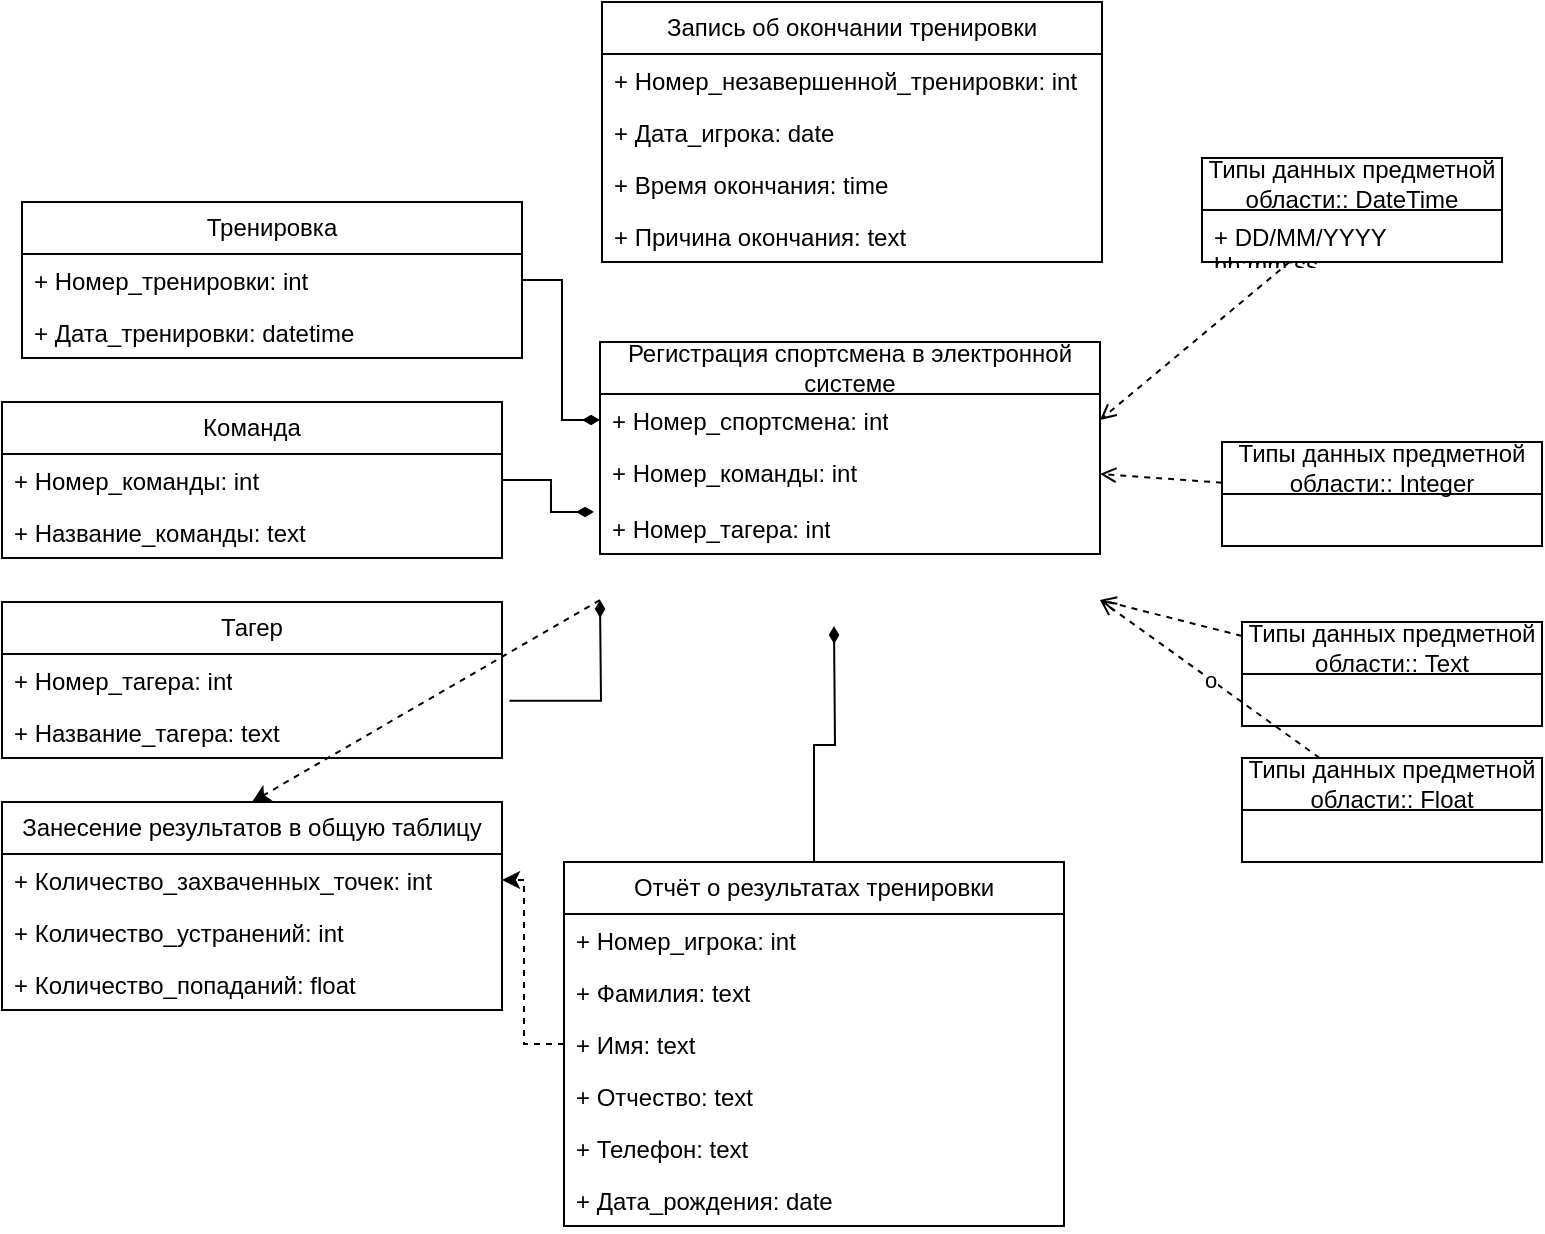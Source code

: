 <mxfile version="22.1.5" type="device">
  <diagram name="Страница — 1" id="0N2E5yAVCk7VVMMOYNrz">
    <mxGraphModel dx="1659" dy="1686" grid="1" gridSize="10" guides="1" tooltips="1" connect="1" arrows="1" fold="1" page="1" pageScale="1" pageWidth="827" pageHeight="1169" math="0" shadow="0">
      <root>
        <mxCell id="0" />
        <mxCell id="1" parent="0" />
        <mxCell id="X2wsfLdv5x8ARD0Ybz9Z-76" style="rounded=0;orthogonalLoop=1;jettySize=auto;html=1;entryX=0.5;entryY=0;entryDx=0;entryDy=0;dashed=1;exitX=0;exitY=0.5;exitDx=0;exitDy=0;" parent="1" target="X2wsfLdv5x8ARD0Ybz9Z-55" edge="1">
          <mxGeometry relative="1" as="geometry">
            <mxPoint x="289" y="239" as="sourcePoint" />
          </mxGeometry>
        </mxCell>
        <mxCell id="X2wsfLdv5x8ARD0Ybz9Z-15" value="Регистрация спортсмена в электронной системе" style="swimlane;fontStyle=0;childLayout=stackLayout;horizontal=1;startSize=26;fillColor=none;horizontalStack=0;resizeParent=1;resizeParentMax=0;resizeLast=0;collapsible=1;marginBottom=0;whiteSpace=wrap;html=1;" parent="1" vertex="1">
          <mxGeometry x="289" y="110" width="250" height="106" as="geometry" />
        </mxCell>
        <mxCell id="X2wsfLdv5x8ARD0Ybz9Z-16" value="+ Номер_спортсмена: int" style="text;strokeColor=none;fillColor=none;align=left;verticalAlign=top;spacingLeft=4;spacingRight=4;overflow=hidden;rotatable=0;points=[[0,0.5],[1,0.5]];portConstraint=eastwest;whiteSpace=wrap;html=1;" parent="X2wsfLdv5x8ARD0Ybz9Z-15" vertex="1">
          <mxGeometry y="26" width="250" height="26" as="geometry" />
        </mxCell>
        <mxCell id="X2wsfLdv5x8ARD0Ybz9Z-54" value="+ Номер_команды: int" style="text;strokeColor=none;fillColor=none;align=left;verticalAlign=top;spacingLeft=4;spacingRight=4;overflow=hidden;rotatable=0;points=[[0,0.5],[1,0.5]];portConstraint=eastwest;whiteSpace=wrap;html=1;" parent="X2wsfLdv5x8ARD0Ybz9Z-15" vertex="1">
          <mxGeometry y="52" width="250" height="28" as="geometry" />
        </mxCell>
        <mxCell id="X2wsfLdv5x8ARD0Ybz9Z-23" value="+ Номер_тагера: int" style="text;strokeColor=none;fillColor=none;align=left;verticalAlign=top;spacingLeft=4;spacingRight=4;overflow=hidden;rotatable=0;points=[[0,0.5],[1,0.5]];portConstraint=eastwest;whiteSpace=wrap;html=1;" parent="X2wsfLdv5x8ARD0Ybz9Z-15" vertex="1">
          <mxGeometry y="80" width="250" height="26" as="geometry" />
        </mxCell>
        <mxCell id="X2wsfLdv5x8ARD0Ybz9Z-27" value="Запись об окончании тренировки" style="swimlane;fontStyle=0;childLayout=stackLayout;horizontal=1;startSize=26;fillColor=none;horizontalStack=0;resizeParent=1;resizeParentMax=0;resizeLast=0;collapsible=1;marginBottom=0;whiteSpace=wrap;html=1;" parent="1" vertex="1">
          <mxGeometry x="290" y="-60" width="250" height="130" as="geometry" />
        </mxCell>
        <mxCell id="X2wsfLdv5x8ARD0Ybz9Z-28" value="+ Номер_незавершенной_тренировки: int" style="text;strokeColor=none;fillColor=none;align=left;verticalAlign=top;spacingLeft=4;spacingRight=4;overflow=hidden;rotatable=0;points=[[0,0.5],[1,0.5]];portConstraint=eastwest;whiteSpace=wrap;html=1;" parent="X2wsfLdv5x8ARD0Ybz9Z-27" vertex="1">
          <mxGeometry y="26" width="250" height="26" as="geometry" />
        </mxCell>
        <mxCell id="X2wsfLdv5x8ARD0Ybz9Z-29" value="+ Дата_игрока: date" style="text;strokeColor=none;fillColor=none;align=left;verticalAlign=top;spacingLeft=4;spacingRight=4;overflow=hidden;rotatable=0;points=[[0,0.5],[1,0.5]];portConstraint=eastwest;whiteSpace=wrap;html=1;" parent="X2wsfLdv5x8ARD0Ybz9Z-27" vertex="1">
          <mxGeometry y="52" width="250" height="26" as="geometry" />
        </mxCell>
        <mxCell id="X2wsfLdv5x8ARD0Ybz9Z-32" value="+ Время окончания: time" style="text;strokeColor=none;fillColor=none;align=left;verticalAlign=top;spacingLeft=4;spacingRight=4;overflow=hidden;rotatable=0;points=[[0,0.5],[1,0.5]];portConstraint=eastwest;whiteSpace=wrap;html=1;" parent="X2wsfLdv5x8ARD0Ybz9Z-27" vertex="1">
          <mxGeometry y="78" width="250" height="26" as="geometry" />
        </mxCell>
        <mxCell id="X2wsfLdv5x8ARD0Ybz9Z-30" value="+ Причина окончания: text" style="text;strokeColor=none;fillColor=none;align=left;verticalAlign=top;spacingLeft=4;spacingRight=4;overflow=hidden;rotatable=0;points=[[0,0.5],[1,0.5]];portConstraint=eastwest;whiteSpace=wrap;html=1;" parent="X2wsfLdv5x8ARD0Ybz9Z-27" vertex="1">
          <mxGeometry y="104" width="250" height="26" as="geometry" />
        </mxCell>
        <mxCell id="X2wsfLdv5x8ARD0Ybz9Z-71" style="edgeStyle=orthogonalEdgeStyle;rounded=0;orthogonalLoop=1;jettySize=auto;html=1;entryX=0.468;entryY=1;entryDx=0;entryDy=0;endArrow=diamondThin;endFill=1;entryPerimeter=0;" parent="1" source="X2wsfLdv5x8ARD0Ybz9Z-34" edge="1">
          <mxGeometry relative="1" as="geometry">
            <mxPoint x="406" y="252" as="targetPoint" />
          </mxGeometry>
        </mxCell>
        <mxCell id="X2wsfLdv5x8ARD0Ybz9Z-72" style="edgeStyle=orthogonalEdgeStyle;rounded=0;orthogonalLoop=1;jettySize=auto;html=1;entryX=1;entryY=0.5;entryDx=0;entryDy=0;dashed=1;" parent="1" source="X2wsfLdv5x8ARD0Ybz9Z-34" target="X2wsfLdv5x8ARD0Ybz9Z-62" edge="1">
          <mxGeometry relative="1" as="geometry" />
        </mxCell>
        <mxCell id="X2wsfLdv5x8ARD0Ybz9Z-34" value="Отчёт о результатах тренировки" style="swimlane;fontStyle=0;childLayout=stackLayout;horizontal=1;startSize=26;fillColor=none;horizontalStack=0;resizeParent=1;resizeParentMax=0;resizeLast=0;collapsible=1;marginBottom=0;whiteSpace=wrap;html=1;" parent="1" vertex="1">
          <mxGeometry x="271" y="370" width="250" height="182" as="geometry" />
        </mxCell>
        <mxCell id="X2wsfLdv5x8ARD0Ybz9Z-35" value="+ Номер_игрока: int" style="text;strokeColor=none;fillColor=none;align=left;verticalAlign=top;spacingLeft=4;spacingRight=4;overflow=hidden;rotatable=0;points=[[0,0.5],[1,0.5]];portConstraint=eastwest;whiteSpace=wrap;html=1;" parent="X2wsfLdv5x8ARD0Ybz9Z-34" vertex="1">
          <mxGeometry y="26" width="250" height="26" as="geometry" />
        </mxCell>
        <mxCell id="X2wsfLdv5x8ARD0Ybz9Z-37" value="+ Фамилия: text" style="text;strokeColor=none;fillColor=none;align=left;verticalAlign=top;spacingLeft=4;spacingRight=4;overflow=hidden;rotatable=0;points=[[0,0.5],[1,0.5]];portConstraint=eastwest;whiteSpace=wrap;html=1;" parent="X2wsfLdv5x8ARD0Ybz9Z-34" vertex="1">
          <mxGeometry y="52" width="250" height="26" as="geometry" />
        </mxCell>
        <mxCell id="X2wsfLdv5x8ARD0Ybz9Z-38" value="+ Имя: text" style="text;strokeColor=none;fillColor=none;align=left;verticalAlign=top;spacingLeft=4;spacingRight=4;overflow=hidden;rotatable=0;points=[[0,0.5],[1,0.5]];portConstraint=eastwest;whiteSpace=wrap;html=1;" parent="X2wsfLdv5x8ARD0Ybz9Z-34" vertex="1">
          <mxGeometry y="78" width="250" height="26" as="geometry" />
        </mxCell>
        <mxCell id="X2wsfLdv5x8ARD0Ybz9Z-39" value="+ Отчество: text" style="text;strokeColor=none;fillColor=none;align=left;verticalAlign=top;spacingLeft=4;spacingRight=4;overflow=hidden;rotatable=0;points=[[0,0.5],[1,0.5]];portConstraint=eastwest;whiteSpace=wrap;html=1;" parent="X2wsfLdv5x8ARD0Ybz9Z-34" vertex="1">
          <mxGeometry y="104" width="250" height="26" as="geometry" />
        </mxCell>
        <mxCell id="X2wsfLdv5x8ARD0Ybz9Z-41" value="+ Телефон: text" style="text;strokeColor=none;fillColor=none;align=left;verticalAlign=top;spacingLeft=4;spacingRight=4;overflow=hidden;rotatable=0;points=[[0,0.5],[1,0.5]];portConstraint=eastwest;whiteSpace=wrap;html=1;" parent="X2wsfLdv5x8ARD0Ybz9Z-34" vertex="1">
          <mxGeometry y="130" width="250" height="26" as="geometry" />
        </mxCell>
        <mxCell id="X2wsfLdv5x8ARD0Ybz9Z-40" value="+ Дата_рождения: date" style="text;strokeColor=none;fillColor=none;align=left;verticalAlign=top;spacingLeft=4;spacingRight=4;overflow=hidden;rotatable=0;points=[[0,0.5],[1,0.5]];portConstraint=eastwest;whiteSpace=wrap;html=1;" parent="X2wsfLdv5x8ARD0Ybz9Z-34" vertex="1">
          <mxGeometry y="156" width="250" height="26" as="geometry" />
        </mxCell>
        <mxCell id="X2wsfLdv5x8ARD0Ybz9Z-42" value="Тренировка" style="swimlane;fontStyle=0;childLayout=stackLayout;horizontal=1;startSize=26;fillColor=none;horizontalStack=0;resizeParent=1;resizeParentMax=0;resizeLast=0;collapsible=1;marginBottom=0;whiteSpace=wrap;html=1;" parent="1" vertex="1">
          <mxGeometry y="40" width="250" height="78" as="geometry" />
        </mxCell>
        <mxCell id="X2wsfLdv5x8ARD0Ybz9Z-43" value="+ Номер_тренировки: int" style="text;strokeColor=none;fillColor=none;align=left;verticalAlign=top;spacingLeft=4;spacingRight=4;overflow=hidden;rotatable=0;points=[[0,0.5],[1,0.5]];portConstraint=eastwest;whiteSpace=wrap;html=1;" parent="X2wsfLdv5x8ARD0Ybz9Z-42" vertex="1">
          <mxGeometry y="26" width="250" height="26" as="geometry" />
        </mxCell>
        <mxCell id="X2wsfLdv5x8ARD0Ybz9Z-44" value="+ Дата_тренировки: datetime" style="text;strokeColor=none;fillColor=none;align=left;verticalAlign=top;spacingLeft=4;spacingRight=4;overflow=hidden;rotatable=0;points=[[0,0.5],[1,0.5]];portConstraint=eastwest;whiteSpace=wrap;html=1;" parent="X2wsfLdv5x8ARD0Ybz9Z-42" vertex="1">
          <mxGeometry y="52" width="250" height="26" as="geometry" />
        </mxCell>
        <mxCell id="X2wsfLdv5x8ARD0Ybz9Z-51" value="Команда" style="swimlane;fontStyle=0;childLayout=stackLayout;horizontal=1;startSize=26;fillColor=none;horizontalStack=0;resizeParent=1;resizeParentMax=0;resizeLast=0;collapsible=1;marginBottom=0;whiteSpace=wrap;html=1;" parent="1" vertex="1">
          <mxGeometry x="-10" y="140" width="250" height="78" as="geometry" />
        </mxCell>
        <mxCell id="X2wsfLdv5x8ARD0Ybz9Z-52" value="+ Номер_команды: int" style="text;strokeColor=none;fillColor=none;align=left;verticalAlign=top;spacingLeft=4;spacingRight=4;overflow=hidden;rotatable=0;points=[[0,0.5],[1,0.5]];portConstraint=eastwest;whiteSpace=wrap;html=1;" parent="X2wsfLdv5x8ARD0Ybz9Z-51" vertex="1">
          <mxGeometry y="26" width="250" height="26" as="geometry" />
        </mxCell>
        <mxCell id="X2wsfLdv5x8ARD0Ybz9Z-53" value="+ Название_команды: text" style="text;strokeColor=none;fillColor=none;align=left;verticalAlign=top;spacingLeft=4;spacingRight=4;overflow=hidden;rotatable=0;points=[[0,0.5],[1,0.5]];portConstraint=eastwest;whiteSpace=wrap;html=1;" parent="X2wsfLdv5x8ARD0Ybz9Z-51" vertex="1">
          <mxGeometry y="52" width="250" height="26" as="geometry" />
        </mxCell>
        <mxCell id="X2wsfLdv5x8ARD0Ybz9Z-55" value="Занесение результатов в общую таблицу" style="swimlane;fontStyle=0;childLayout=stackLayout;horizontal=1;startSize=26;fillColor=none;horizontalStack=0;resizeParent=1;resizeParentMax=0;resizeLast=0;collapsible=1;marginBottom=0;whiteSpace=wrap;html=1;" parent="1" vertex="1">
          <mxGeometry x="-10" y="340" width="250" height="104" as="geometry" />
        </mxCell>
        <mxCell id="X2wsfLdv5x8ARD0Ybz9Z-62" value="+ Количество_захваченных_точек: int" style="text;strokeColor=none;fillColor=none;align=left;verticalAlign=top;spacingLeft=4;spacingRight=4;overflow=hidden;rotatable=0;points=[[0,0.5],[1,0.5]];portConstraint=eastwest;whiteSpace=wrap;html=1;" parent="X2wsfLdv5x8ARD0Ybz9Z-55" vertex="1">
          <mxGeometry y="26" width="250" height="26" as="geometry" />
        </mxCell>
        <mxCell id="X2wsfLdv5x8ARD0Ybz9Z-80" value="+ Количество_устранений: int" style="text;strokeColor=none;fillColor=none;align=left;verticalAlign=top;spacingLeft=4;spacingRight=4;overflow=hidden;rotatable=0;points=[[0,0.5],[1,0.5]];portConstraint=eastwest;whiteSpace=wrap;html=1;" parent="X2wsfLdv5x8ARD0Ybz9Z-55" vertex="1">
          <mxGeometry y="52" width="250" height="26" as="geometry" />
        </mxCell>
        <mxCell id="X2wsfLdv5x8ARD0Ybz9Z-63" value="+ Количество_попаданий: float" style="text;strokeColor=none;fillColor=none;align=left;verticalAlign=top;spacingLeft=4;spacingRight=4;overflow=hidden;rotatable=0;points=[[0,0.5],[1,0.5]];portConstraint=eastwest;whiteSpace=wrap;html=1;" parent="X2wsfLdv5x8ARD0Ybz9Z-55" vertex="1">
          <mxGeometry y="78" width="250" height="26" as="geometry" />
        </mxCell>
        <mxCell id="X2wsfLdv5x8ARD0Ybz9Z-68" style="edgeStyle=orthogonalEdgeStyle;rounded=0;orthogonalLoop=1;jettySize=auto;html=1;entryX=0;entryY=0.5;entryDx=0;entryDy=0;endArrow=diamondThin;endFill=1;exitX=1.015;exitY=-0.1;exitDx=0;exitDy=0;exitPerimeter=0;" parent="1" source="X2wsfLdv5x8ARD0Ybz9Z-66" edge="1">
          <mxGeometry relative="1" as="geometry">
            <mxPoint x="289" y="239" as="targetPoint" />
          </mxGeometry>
        </mxCell>
        <mxCell id="X2wsfLdv5x8ARD0Ybz9Z-64" value="Тагер" style="swimlane;fontStyle=0;childLayout=stackLayout;horizontal=1;startSize=26;fillColor=none;horizontalStack=0;resizeParent=1;resizeParentMax=0;resizeLast=0;collapsible=1;marginBottom=0;whiteSpace=wrap;html=1;" parent="1" vertex="1">
          <mxGeometry x="-10" y="240" width="250" height="78" as="geometry" />
        </mxCell>
        <mxCell id="X2wsfLdv5x8ARD0Ybz9Z-65" value="+ Номер_тагера: int" style="text;strokeColor=none;fillColor=none;align=left;verticalAlign=top;spacingLeft=4;spacingRight=4;overflow=hidden;rotatable=0;points=[[0,0.5],[1,0.5]];portConstraint=eastwest;whiteSpace=wrap;html=1;" parent="X2wsfLdv5x8ARD0Ybz9Z-64" vertex="1">
          <mxGeometry y="26" width="250" height="26" as="geometry" />
        </mxCell>
        <mxCell id="X2wsfLdv5x8ARD0Ybz9Z-66" value="+ Название_тагера: text" style="text;strokeColor=none;fillColor=none;align=left;verticalAlign=top;spacingLeft=4;spacingRight=4;overflow=hidden;rotatable=0;points=[[0,0.5],[1,0.5]];portConstraint=eastwest;whiteSpace=wrap;html=1;" parent="X2wsfLdv5x8ARD0Ybz9Z-64" vertex="1">
          <mxGeometry y="52" width="250" height="26" as="geometry" />
        </mxCell>
        <mxCell id="X2wsfLdv5x8ARD0Ybz9Z-69" style="edgeStyle=orthogonalEdgeStyle;rounded=0;orthogonalLoop=1;jettySize=auto;html=1;entryX=-0.012;entryY=0.192;entryDx=0;entryDy=0;entryPerimeter=0;endArrow=diamondThin;endFill=1;" parent="1" source="X2wsfLdv5x8ARD0Ybz9Z-51" target="X2wsfLdv5x8ARD0Ybz9Z-23" edge="1">
          <mxGeometry relative="1" as="geometry" />
        </mxCell>
        <mxCell id="X2wsfLdv5x8ARD0Ybz9Z-70" style="edgeStyle=orthogonalEdgeStyle;rounded=0;orthogonalLoop=1;jettySize=auto;html=1;entryX=0;entryY=0.5;entryDx=0;entryDy=0;endArrow=diamondThin;endFill=1;" parent="1" source="X2wsfLdv5x8ARD0Ybz9Z-43" target="X2wsfLdv5x8ARD0Ybz9Z-16" edge="1">
          <mxGeometry relative="1" as="geometry">
            <Array as="points">
              <mxPoint x="270" y="79" />
              <mxPoint x="270" y="149" />
            </Array>
          </mxGeometry>
        </mxCell>
        <mxCell id="X2wsfLdv5x8ARD0Ybz9Z-101" style="rounded=0;orthogonalLoop=1;jettySize=auto;html=1;entryX=1;entryY=0.5;entryDx=0;entryDy=0;dashed=1;endArrow=open;endFill=0;" parent="1" source="X2wsfLdv5x8ARD0Ybz9Z-87" target="X2wsfLdv5x8ARD0Ybz9Z-16" edge="1">
          <mxGeometry relative="1" as="geometry" />
        </mxCell>
        <mxCell id="X2wsfLdv5x8ARD0Ybz9Z-87" value="Типы данных предметной области:: DateTime" style="swimlane;fontStyle=0;childLayout=stackLayout;horizontal=1;startSize=26;fillColor=none;horizontalStack=0;resizeParent=1;resizeParentMax=0;resizeLast=0;collapsible=1;marginBottom=0;whiteSpace=wrap;html=1;" parent="1" vertex="1">
          <mxGeometry x="590" y="18" width="150" height="52" as="geometry" />
        </mxCell>
        <mxCell id="X2wsfLdv5x8ARD0Ybz9Z-89" value="+ DD/MM/YYYY hh:mm:ss" style="text;strokeColor=none;fillColor=none;align=left;verticalAlign=top;spacingLeft=4;spacingRight=4;overflow=hidden;rotatable=0;points=[[0,0.5],[1,0.5]];portConstraint=eastwest;whiteSpace=wrap;html=1;" parent="X2wsfLdv5x8ARD0Ybz9Z-87" vertex="1">
          <mxGeometry y="26" width="150" height="26" as="geometry" />
        </mxCell>
        <mxCell id="X2wsfLdv5x8ARD0Ybz9Z-102" style="rounded=0;orthogonalLoop=1;jettySize=auto;html=1;entryX=1;entryY=0.5;entryDx=0;entryDy=0;dashed=1;endArrow=open;endFill=0;" parent="1" source="X2wsfLdv5x8ARD0Ybz9Z-90" target="X2wsfLdv5x8ARD0Ybz9Z-54" edge="1">
          <mxGeometry relative="1" as="geometry" />
        </mxCell>
        <mxCell id="X2wsfLdv5x8ARD0Ybz9Z-90" value="Типы данных предметной области:: Integer" style="swimlane;fontStyle=0;childLayout=stackLayout;horizontal=1;startSize=26;fillColor=none;horizontalStack=0;resizeParent=1;resizeParentMax=0;resizeLast=0;collapsible=1;marginBottom=0;whiteSpace=wrap;html=1;" parent="1" vertex="1">
          <mxGeometry x="600" y="160" width="160" height="52" as="geometry" />
        </mxCell>
        <mxCell id="X2wsfLdv5x8ARD0Ybz9Z-103" style="rounded=0;orthogonalLoop=1;jettySize=auto;html=1;entryX=1;entryY=0.5;entryDx=0;entryDy=0;dashed=1;endArrow=open;endFill=0;" parent="1" source="X2wsfLdv5x8ARD0Ybz9Z-94" edge="1">
          <mxGeometry relative="1" as="geometry">
            <mxPoint x="539" y="239" as="targetPoint" />
          </mxGeometry>
        </mxCell>
        <mxCell id="X2wsfLdv5x8ARD0Ybz9Z-94" value="Типы данных предметной области:: Text" style="swimlane;fontStyle=0;childLayout=stackLayout;horizontal=1;startSize=26;fillColor=none;horizontalStack=0;resizeParent=1;resizeParentMax=0;resizeLast=0;collapsible=1;marginBottom=0;whiteSpace=wrap;html=1;" parent="1" vertex="1">
          <mxGeometry x="610" y="250" width="150" height="52" as="geometry" />
        </mxCell>
        <mxCell id="X2wsfLdv5x8ARD0Ybz9Z-104" value="o" style="rounded=0;orthogonalLoop=1;jettySize=auto;html=1;entryX=1;entryY=0.5;entryDx=0;entryDy=0;endArrow=open;endFill=0;dashed=1;" parent="1" source="X2wsfLdv5x8ARD0Ybz9Z-97" edge="1">
          <mxGeometry relative="1" as="geometry">
            <mxPoint x="539" y="239" as="targetPoint" />
          </mxGeometry>
        </mxCell>
        <mxCell id="X2wsfLdv5x8ARD0Ybz9Z-97" value="Типы данных предметной области:: Float" style="swimlane;fontStyle=0;childLayout=stackLayout;horizontal=1;startSize=26;fillColor=none;horizontalStack=0;resizeParent=1;resizeParentMax=0;resizeLast=0;collapsible=1;marginBottom=0;whiteSpace=wrap;html=1;" parent="1" vertex="1">
          <mxGeometry x="610" y="318" width="150" height="52" as="geometry" />
        </mxCell>
      </root>
    </mxGraphModel>
  </diagram>
</mxfile>
